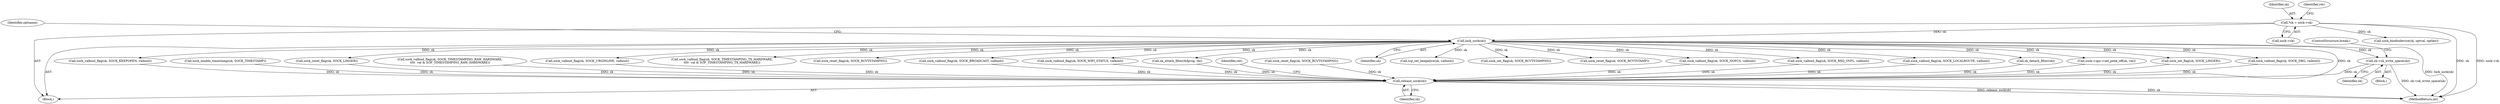 digraph "0_linux_82981930125abfd39d7c8378a9cfdf5e1be2002b_0@pointer" {
"1000235" [label="(Call,sk->sk_write_space(sk))"];
"1000159" [label="(Call,lock_sock(sk))"];
"1000115" [label="(Call,*sk = sock->sk)"];
"1000658" [label="(Call,release_sock(sk))"];
"1000162" [label="(Identifier,optname)"];
"1000113" [label="(Block,)"];
"1000116" [label="(Identifier,sk)"];
"1000509" [label="(Call,sock_valbool_flag(sk, SOCK_TIMESTAMPING_RAW_HARDWARE,\n\t\t\t\t  val & SOF_TIMESTAMPING_RAW_HARDWARE))"];
"1000399" [label="(Call,sock_set_flag(sk, SOCK_LINGER))"];
"1000159" [label="(Call,lock_sock(sk))"];
"1000176" [label="(Call,sock_valbool_flag(sk, SOCK_DBG, valbool))"];
"1000625" [label="(Call,sock_valbool_flag(sk, SOCK_WIFI_STATUS, valbool))"];
"1000466" [label="(Call,sock_valbool_flag(sk, SOCK_TIMESTAMPING_TX_HARDWARE,\n\t\t\t\t  val & SOF_TIMESTAMPING_TX_HARDWARE))"];
"1000235" [label="(Call,sk->sk_write_space(sk))"];
"1000163" [label="(Block,)"];
"1000661" [label="(Identifier,ret)"];
"1000574" [label="(Call,sk_attach_filter(&fprog, sk))"];
"1000647" [label="(Call,sock_valbool_flag(sk, SOCK_NOFCS, valbool))"];
"1000619" [label="(Call,sock_valbool_flag(sk, SOCK_RXQ_OVFL, valbool))"];
"1000201" [label="(Call,sock_valbool_flag(sk, SOCK_LOCALROUTE, valbool))"];
"1000433" [label="(Call,sock_reset_flag(sk, SOCK_RCVTSTAMPNS))"];
"1000367" [label="(Call,sock_reset_flag(sk, SOCK_LINGER))"];
"1000659" [label="(Identifier,sk)"];
"1000237" [label="(ControlStructure,break;)"];
"1000117" [label="(Call,sock->sk)"];
"1000236" [label="(Identifier,sk)"];
"1000658" [label="(Call,release_sock(sk))"];
"1000296" [label="(Call,sock_valbool_flag(sk, SOCK_KEEPOPEN, valbool))"];
"1000207" [label="(Call,sock_valbool_flag(sk, SOCK_BROADCAST, valbool))"];
"1000451" [label="(Call,sock_reset_flag(sk, SOCK_RCVTSTAMPNS))"];
"1000662" [label="(MethodReturn,int)"];
"1000160" [label="(Identifier,sk)"];
"1000125" [label="(Identifier,ret)"];
"1000293" [label="(Call,tcp_set_keepalive(sk, valbool))"];
"1000437" [label="(Call,sock_set_flag(sk, SOCK_RCVTSTAMPNS))"];
"1000582" [label="(Call,sk_detach_filter(sk))"];
"1000132" [label="(Call,sock_bindtodevice(sk, optval, optlen))"];
"1000302" [label="(Call,sock_valbool_flag(sk, SOCK_URGINLINE, valbool))"];
"1000115" [label="(Call,*sk = sock->sk)"];
"1000443" [label="(Call,sock_enable_timestamp(sk, SOCK_TIMESTAMP))"];
"1000448" [label="(Call,sock_reset_flag(sk, SOCK_RCVTSTAMP))"];
"1000637" [label="(Call,sock->ops->set_peek_off(sk, val))"];
"1000235" -> "1000163"  [label="AST: "];
"1000235" -> "1000236"  [label="CFG: "];
"1000236" -> "1000235"  [label="AST: "];
"1000237" -> "1000235"  [label="CFG: "];
"1000235" -> "1000662"  [label="DDG: sk->sk_write_space(sk)"];
"1000159" -> "1000235"  [label="DDG: sk"];
"1000235" -> "1000658"  [label="DDG: sk"];
"1000159" -> "1000113"  [label="AST: "];
"1000159" -> "1000160"  [label="CFG: "];
"1000160" -> "1000159"  [label="AST: "];
"1000162" -> "1000159"  [label="CFG: "];
"1000159" -> "1000662"  [label="DDG: lock_sock(sk)"];
"1000115" -> "1000159"  [label="DDG: sk"];
"1000159" -> "1000176"  [label="DDG: sk"];
"1000159" -> "1000201"  [label="DDG: sk"];
"1000159" -> "1000207"  [label="DDG: sk"];
"1000159" -> "1000293"  [label="DDG: sk"];
"1000159" -> "1000296"  [label="DDG: sk"];
"1000159" -> "1000302"  [label="DDG: sk"];
"1000159" -> "1000367"  [label="DDG: sk"];
"1000159" -> "1000399"  [label="DDG: sk"];
"1000159" -> "1000433"  [label="DDG: sk"];
"1000159" -> "1000437"  [label="DDG: sk"];
"1000159" -> "1000448"  [label="DDG: sk"];
"1000159" -> "1000466"  [label="DDG: sk"];
"1000159" -> "1000574"  [label="DDG: sk"];
"1000159" -> "1000582"  [label="DDG: sk"];
"1000159" -> "1000619"  [label="DDG: sk"];
"1000159" -> "1000625"  [label="DDG: sk"];
"1000159" -> "1000637"  [label="DDG: sk"];
"1000159" -> "1000647"  [label="DDG: sk"];
"1000159" -> "1000658"  [label="DDG: sk"];
"1000115" -> "1000113"  [label="AST: "];
"1000115" -> "1000117"  [label="CFG: "];
"1000116" -> "1000115"  [label="AST: "];
"1000117" -> "1000115"  [label="AST: "];
"1000125" -> "1000115"  [label="CFG: "];
"1000115" -> "1000662"  [label="DDG: sock->sk"];
"1000115" -> "1000662"  [label="DDG: sk"];
"1000115" -> "1000132"  [label="DDG: sk"];
"1000658" -> "1000113"  [label="AST: "];
"1000658" -> "1000659"  [label="CFG: "];
"1000659" -> "1000658"  [label="AST: "];
"1000661" -> "1000658"  [label="CFG: "];
"1000658" -> "1000662"  [label="DDG: release_sock(sk)"];
"1000658" -> "1000662"  [label="DDG: sk"];
"1000637" -> "1000658"  [label="DDG: sk"];
"1000574" -> "1000658"  [label="DDG: sk"];
"1000367" -> "1000658"  [label="DDG: sk"];
"1000647" -> "1000658"  [label="DDG: sk"];
"1000451" -> "1000658"  [label="DDG: sk"];
"1000207" -> "1000658"  [label="DDG: sk"];
"1000399" -> "1000658"  [label="DDG: sk"];
"1000296" -> "1000658"  [label="DDG: sk"];
"1000176" -> "1000658"  [label="DDG: sk"];
"1000509" -> "1000658"  [label="DDG: sk"];
"1000201" -> "1000658"  [label="DDG: sk"];
"1000625" -> "1000658"  [label="DDG: sk"];
"1000302" -> "1000658"  [label="DDG: sk"];
"1000582" -> "1000658"  [label="DDG: sk"];
"1000443" -> "1000658"  [label="DDG: sk"];
"1000619" -> "1000658"  [label="DDG: sk"];
}
